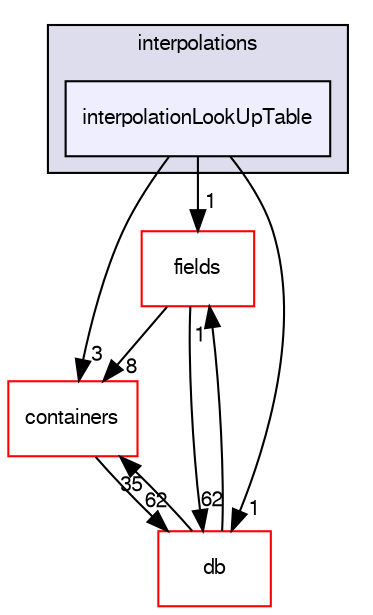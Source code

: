 digraph "src/OpenFOAM/interpolations/interpolationLookUpTable" {
  bgcolor=transparent;
  compound=true
  node [ fontsize="10", fontname="FreeSans"];
  edge [ labelfontsize="10", labelfontname="FreeSans"];
  subgraph clusterdir_e764f87aebd421bcba631b254777cd25 {
    graph [ bgcolor="#ddddee", pencolor="black", label="interpolations" fontname="FreeSans", fontsize="10", URL="dir_e764f87aebd421bcba631b254777cd25.html"]
  dir_83adfa3c61eb33e82271a08708c738b8 [shape=box, label="interpolationLookUpTable", style="filled", fillcolor="#eeeeff", pencolor="black", URL="dir_83adfa3c61eb33e82271a08708c738b8.html"];
  }
  dir_962442b8f989d5529fab5e0f0e4ffb74 [shape=box label="fields" color="red" URL="dir_962442b8f989d5529fab5e0f0e4ffb74.html"];
  dir_19d0872053bde092be81d7fe3f56cbf7 [shape=box label="containers" color="red" URL="dir_19d0872053bde092be81d7fe3f56cbf7.html"];
  dir_63c634f7a7cfd679ac26c67fb30fc32f [shape=box label="db" color="red" URL="dir_63c634f7a7cfd679ac26c67fb30fc32f.html"];
  dir_83adfa3c61eb33e82271a08708c738b8->dir_962442b8f989d5529fab5e0f0e4ffb74 [headlabel="1", labeldistance=1.5 headhref="dir_001932_001829.html"];
  dir_83adfa3c61eb33e82271a08708c738b8->dir_19d0872053bde092be81d7fe3f56cbf7 [headlabel="3", labeldistance=1.5 headhref="dir_001932_001711.html"];
  dir_83adfa3c61eb33e82271a08708c738b8->dir_63c634f7a7cfd679ac26c67fb30fc32f [headlabel="1", labeldistance=1.5 headhref="dir_001932_001761.html"];
  dir_962442b8f989d5529fab5e0f0e4ffb74->dir_19d0872053bde092be81d7fe3f56cbf7 [headlabel="8", labeldistance=1.5 headhref="dir_001829_001711.html"];
  dir_962442b8f989d5529fab5e0f0e4ffb74->dir_63c634f7a7cfd679ac26c67fb30fc32f [headlabel="62", labeldistance=1.5 headhref="dir_001829_001761.html"];
  dir_19d0872053bde092be81d7fe3f56cbf7->dir_63c634f7a7cfd679ac26c67fb30fc32f [headlabel="62", labeldistance=1.5 headhref="dir_001711_001761.html"];
  dir_63c634f7a7cfd679ac26c67fb30fc32f->dir_962442b8f989d5529fab5e0f0e4ffb74 [headlabel="1", labeldistance=1.5 headhref="dir_001761_001829.html"];
  dir_63c634f7a7cfd679ac26c67fb30fc32f->dir_19d0872053bde092be81d7fe3f56cbf7 [headlabel="35", labeldistance=1.5 headhref="dir_001761_001711.html"];
}

